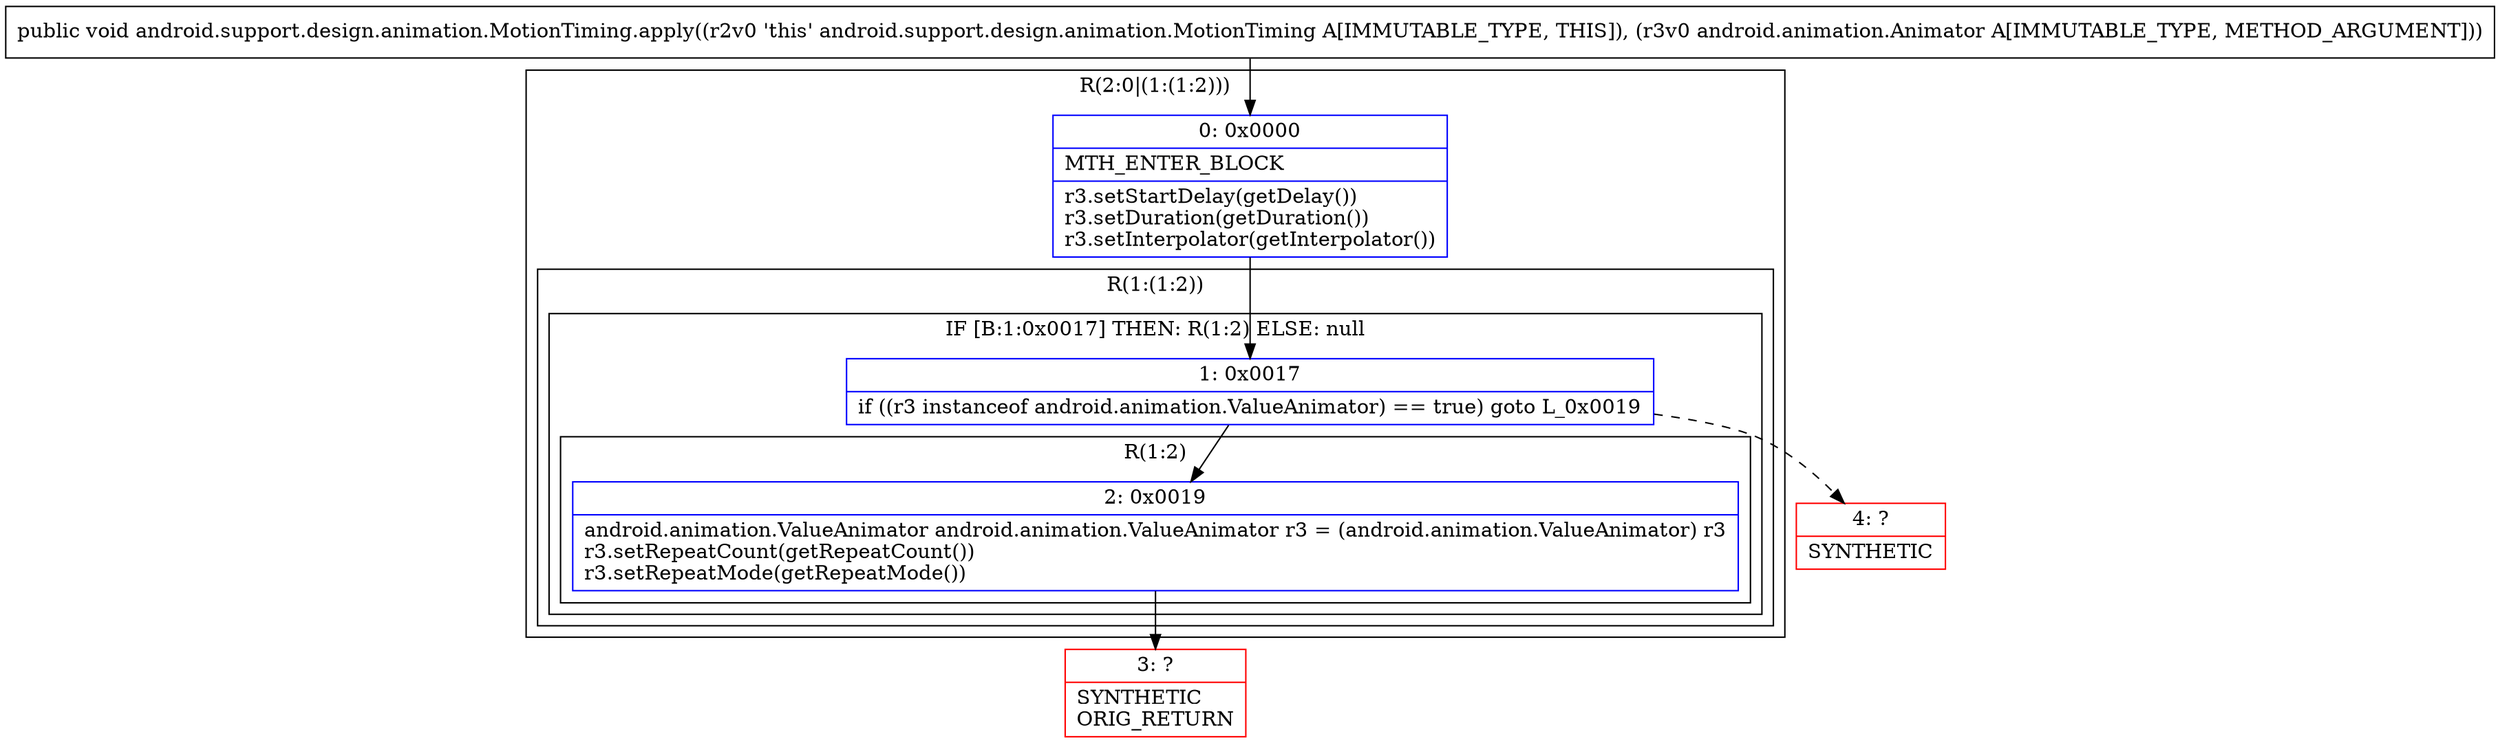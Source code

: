 digraph "CFG forandroid.support.design.animation.MotionTiming.apply(Landroid\/animation\/Animator;)V" {
subgraph cluster_Region_2087192456 {
label = "R(2:0|(1:(1:2)))";
node [shape=record,color=blue];
Node_0 [shape=record,label="{0\:\ 0x0000|MTH_ENTER_BLOCK\l|r3.setStartDelay(getDelay())\lr3.setDuration(getDuration())\lr3.setInterpolator(getInterpolator())\l}"];
subgraph cluster_Region_281661594 {
label = "R(1:(1:2))";
node [shape=record,color=blue];
subgraph cluster_IfRegion_741497965 {
label = "IF [B:1:0x0017] THEN: R(1:2) ELSE: null";
node [shape=record,color=blue];
Node_1 [shape=record,label="{1\:\ 0x0017|if ((r3 instanceof android.animation.ValueAnimator) == true) goto L_0x0019\l}"];
subgraph cluster_Region_1452117867 {
label = "R(1:2)";
node [shape=record,color=blue];
Node_2 [shape=record,label="{2\:\ 0x0019|android.animation.ValueAnimator android.animation.ValueAnimator r3 = (android.animation.ValueAnimator) r3\lr3.setRepeatCount(getRepeatCount())\lr3.setRepeatMode(getRepeatMode())\l}"];
}
}
}
}
Node_3 [shape=record,color=red,label="{3\:\ ?|SYNTHETIC\lORIG_RETURN\l}"];
Node_4 [shape=record,color=red,label="{4\:\ ?|SYNTHETIC\l}"];
MethodNode[shape=record,label="{public void android.support.design.animation.MotionTiming.apply((r2v0 'this' android.support.design.animation.MotionTiming A[IMMUTABLE_TYPE, THIS]), (r3v0 android.animation.Animator A[IMMUTABLE_TYPE, METHOD_ARGUMENT])) }"];
MethodNode -> Node_0;
Node_0 -> Node_1;
Node_1 -> Node_2;
Node_1 -> Node_4[style=dashed];
Node_2 -> Node_3;
}

